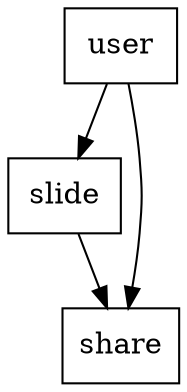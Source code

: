 digraph G {

    node [ shape=box, syle=filled, fillcolor=white ]

    user -> slide -> share
    user -> share

}